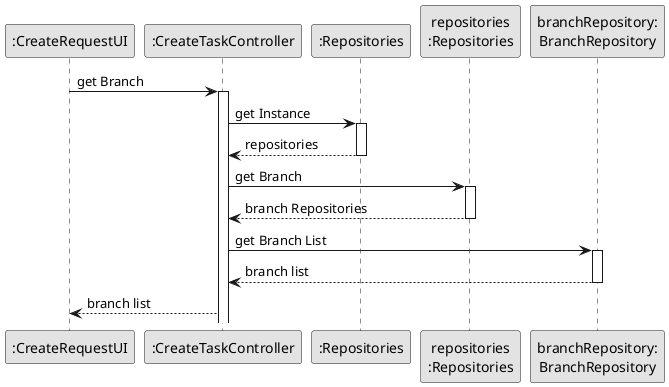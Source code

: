 @startuml
skinparam monochrome true
skinparam packageStyle rectangle
skinparam shadowing false

participant ":CreateRequestUI" as UI
participant ":CreateTaskController" as CTRL
participant ":Repositories" as Rep
participant "repositories\n:Repositories" as PLAT
participant "branchRepository:\nBranchRepository" as BrRep

UI -> CTRL : get Branch
    activate CTRL
    CTRL-> Rep : get Instance
    activate Rep
    Rep --> CTRL :repositories
    deactivate Rep

    CTRL -> PLAT : get Branch
    activate PLAT
    PLAT--> CTRL : branch Repositories
    deactivate PLAT
    CTRL -> BrRep : get Branch List
    activate BrRep
    BrRep --> CTRL : branch list
    deactivate BrRep
    CTRL --> UI : branch list

@enduml